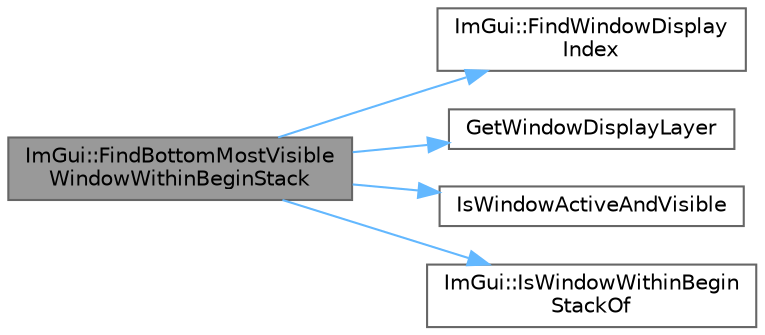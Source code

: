 digraph "ImGui::FindBottomMostVisibleWindowWithinBeginStack"
{
 // LATEX_PDF_SIZE
  bgcolor="transparent";
  edge [fontname=Helvetica,fontsize=10,labelfontname=Helvetica,labelfontsize=10];
  node [fontname=Helvetica,fontsize=10,shape=box,height=0.2,width=0.4];
  rankdir="LR";
  Node1 [id="Node000001",label="ImGui::FindBottomMostVisible\lWindowWithinBeginStack",height=0.2,width=0.4,color="gray40", fillcolor="grey60", style="filled", fontcolor="black",tooltip=" "];
  Node1 -> Node2 [id="edge1_Node000001_Node000002",color="steelblue1",style="solid",tooltip=" "];
  Node2 [id="Node000002",label="ImGui::FindWindowDisplay\lIndex",height=0.2,width=0.4,color="grey40", fillcolor="white", style="filled",URL="$namespace_im_gui.html#acc8dfbe9f52370fe2b95f6c948ba113e",tooltip=" "];
  Node1 -> Node3 [id="edge2_Node000001_Node000003",color="steelblue1",style="solid",tooltip=" "];
  Node3 [id="Node000003",label="GetWindowDisplayLayer",height=0.2,width=0.4,color="grey40", fillcolor="white", style="filled",URL="$imgui_8cpp.html#a088ffc0a5ef8ac04dd17caed97a9aeb4",tooltip=" "];
  Node1 -> Node4 [id="edge3_Node000001_Node000004",color="steelblue1",style="solid",tooltip=" "];
  Node4 [id="Node000004",label="IsWindowActiveAndVisible",height=0.2,width=0.4,color="grey40", fillcolor="white", style="filled",URL="$imgui_8cpp.html#a0d4bfbfc89237377e7ac93b9a59fb121",tooltip=" "];
  Node1 -> Node5 [id="edge4_Node000001_Node000005",color="steelblue1",style="solid",tooltip=" "];
  Node5 [id="Node000005",label="ImGui::IsWindowWithinBegin\lStackOf",height=0.2,width=0.4,color="grey40", fillcolor="white", style="filled",URL="$namespace_im_gui.html#a48de6990762aa67d7da5c3264b92d44f",tooltip=" "];
}
